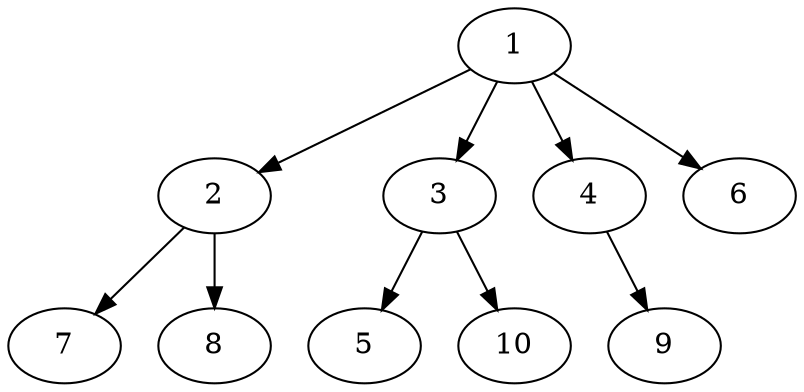 // DAG automatically generated by daggen at Fri Aug  4 16:35:13 2017
// ./daggen --dot -n 10 --fat 0.5 --regular 0.2 --density 0.2 --jump 4 
digraph G {
  1 [size="68719", alpha="0.04"]
  1 -> 2 [size ="134"]
  1 -> 3 [size ="134"]
  1 -> 4 [size ="134"]
  1 -> 6 [size ="134"]
  2 [size="134218", alpha="0.14"]
  2 -> 7 [size ="210"]
  2 -> 8 [size ="210"]
  3 [size="240380", alpha="0.04"]
  3 -> 5 [size ="537"]
  3 -> 10 [size ="537"]
  4 [size="49033", alpha="0.18"]
  4 -> 9 [size ="75"]
  5 [size="368293", alpha="0.04"]
  6 [size="549756", alpha="0.14"]
  7 [size="9444", alpha="0.15"]
  8 [size="32847", alpha="0.14"]
  9 [size="1073742", alpha="0.12"]
  10 [size="138804", alpha="0.05"]
}
